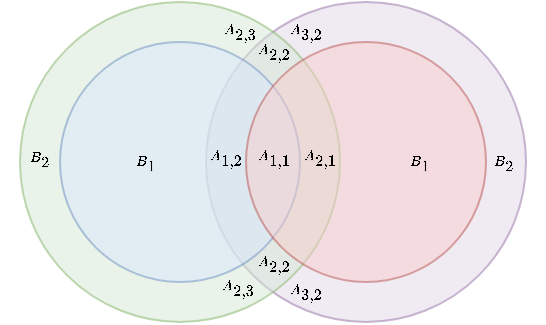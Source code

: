 <mxfile version="20.2.3" type="device"><diagram id="WUBHc-pgt2fzgMRwGX6c" name="Pagina-1"><mxGraphModel dx="361" dy="248" grid="1" gridSize="10" guides="1" tooltips="1" connect="1" arrows="1" fold="1" page="1" pageScale="1" pageWidth="827" pageHeight="1169" math="1" shadow="0"><root><mxCell id="0"/><mxCell id="1" parent="0"/><mxCell id="gHVefr5EZ3KAjAMUDERQ-4" value="" style="ellipse;whiteSpace=wrap;html=1;fillColor=#e1d5e7;strokeColor=#9673a6;opacity=50;" vertex="1" parent="1"><mxGeometry x="273" y="300" width="160" height="160" as="geometry"/></mxCell><mxCell id="gHVefr5EZ3KAjAMUDERQ-3" value="" style="ellipse;whiteSpace=wrap;html=1;fillColor=#d5e8d4;strokeColor=#82b366;opacity=50;fontSize=8;" vertex="1" parent="1"><mxGeometry x="180" y="300" width="160" height="160" as="geometry"/></mxCell><mxCell id="gHVefr5EZ3KAjAMUDERQ-1" value="" style="ellipse;whiteSpace=wrap;html=1;fillColor=#dae8fc;strokeColor=#6c8ebf;opacity=50;fontSize=8;" vertex="1" parent="1"><mxGeometry x="200" y="320" width="120" height="120" as="geometry"/></mxCell><mxCell id="gHVefr5EZ3KAjAMUDERQ-2" value="" style="ellipse;whiteSpace=wrap;html=1;fillColor=#f8cecc;strokeColor=#b85450;opacity=50;" vertex="1" parent="1"><mxGeometry x="293" y="320" width="120" height="120" as="geometry"/></mxCell><mxCell id="gHVefr5EZ3KAjAMUDERQ-7" value="&lt;font style=&quot;font-size: 6px;&quot;&gt;\(A_{1,1}\)&lt;/font&gt;" style="text;html=1;strokeColor=none;fillColor=none;align=center;verticalAlign=middle;whiteSpace=wrap;rounded=0;opacity=50;fontSize=6;" vertex="1" parent="1"><mxGeometry x="287" y="363" width="40" height="30" as="geometry"/></mxCell><mxCell id="gHVefr5EZ3KAjAMUDERQ-8" value="&lt;font style=&quot;font-size: 6px;&quot;&gt;\(A_{1,2}\)&lt;/font&gt;" style="text;html=1;strokeColor=none;fillColor=none;align=center;verticalAlign=middle;whiteSpace=wrap;rounded=0;opacity=50;fontSize=6;" vertex="1" parent="1"><mxGeometry x="263" y="363" width="40" height="30" as="geometry"/></mxCell><mxCell id="gHVefr5EZ3KAjAMUDERQ-9" value="&lt;font style=&quot;font-size: 6px;&quot;&gt;\(A_{2,1}\)&lt;/font&gt;" style="text;html=1;strokeColor=none;fillColor=none;align=center;verticalAlign=middle;whiteSpace=wrap;rounded=0;opacity=50;fontSize=6;" vertex="1" parent="1"><mxGeometry x="310" y="363" width="40" height="30" as="geometry"/></mxCell><mxCell id="gHVefr5EZ3KAjAMUDERQ-12" value="&lt;font style=&quot;font-size: 6px;&quot;&gt;\(A_{2,2}\)&lt;/font&gt;" style="text;html=1;strokeColor=none;fillColor=none;align=center;verticalAlign=middle;whiteSpace=wrap;rounded=0;opacity=50;fontSize=6;" vertex="1" parent="1"><mxGeometry x="287" y="310" width="40" height="30" as="geometry"/></mxCell><mxCell id="gHVefr5EZ3KAjAMUDERQ-13" value="&lt;font style=&quot;font-size: 6px;&quot;&gt;\(A_{2,2}\)&lt;/font&gt;" style="text;html=1;strokeColor=none;fillColor=none;align=center;verticalAlign=middle;whiteSpace=wrap;rounded=0;opacity=50;fontSize=6;" vertex="1" parent="1"><mxGeometry x="287" y="416" width="40" height="30" as="geometry"/></mxCell><mxCell id="gHVefr5EZ3KAjAMUDERQ-14" value="&lt;font style=&quot;font-size: 6px;&quot;&gt;\(A_{2,3}\)&lt;/font&gt;" style="text;html=1;strokeColor=none;fillColor=none;align=center;verticalAlign=middle;whiteSpace=wrap;rounded=0;opacity=50;fontSize=6;" vertex="1" parent="1"><mxGeometry x="270" y="300" width="40" height="30" as="geometry"/></mxCell><mxCell id="gHVefr5EZ3KAjAMUDERQ-15" value="&lt;font style=&quot;font-size: 6px;&quot;&gt;\(A_{2,3}\)&lt;/font&gt;" style="text;html=1;strokeColor=none;fillColor=none;align=center;verticalAlign=middle;whiteSpace=wrap;rounded=0;opacity=50;fontSize=6;" vertex="1" parent="1"><mxGeometry x="269" y="428" width="40" height="30" as="geometry"/></mxCell><mxCell id="gHVefr5EZ3KAjAMUDERQ-16" value="&lt;font style=&quot;font-size: 6px;&quot;&gt;\(A_{3,2}\)&lt;/font&gt;" style="text;html=1;strokeColor=none;fillColor=none;align=center;verticalAlign=middle;whiteSpace=wrap;rounded=0;opacity=50;fontSize=6;" vertex="1" parent="1"><mxGeometry x="303" y="430" width="40" height="30" as="geometry"/></mxCell><mxCell id="gHVefr5EZ3KAjAMUDERQ-17" value="&lt;font style=&quot;font-size: 6px;&quot;&gt;\(A_{3,2}\)&lt;/font&gt;" style="text;html=1;strokeColor=none;fillColor=none;align=center;verticalAlign=middle;whiteSpace=wrap;rounded=0;opacity=50;fontSize=6;" vertex="1" parent="1"><mxGeometry x="303" y="300" width="40" height="30" as="geometry"/></mxCell><mxCell id="gHVefr5EZ3KAjAMUDERQ-20" value="&lt;font style=&quot;font-size: 6px;&quot;&gt;\(B_{1}\)&lt;/font&gt;" style="text;html=1;strokeColor=none;fillColor=none;align=center;verticalAlign=middle;whiteSpace=wrap;rounded=0;opacity=50;fontSize=6;" vertex="1" parent="1"><mxGeometry x="223" y="365" width="40" height="30" as="geometry"/></mxCell><mxCell id="gHVefr5EZ3KAjAMUDERQ-21" value="&lt;font style=&quot;font-size: 6px;&quot;&gt;\(B_{2}\)&lt;/font&gt;" style="text;html=1;strokeColor=none;fillColor=none;align=center;verticalAlign=middle;whiteSpace=wrap;rounded=0;opacity=50;fontSize=6;" vertex="1" parent="1"><mxGeometry x="170" y="363" width="40" height="30" as="geometry"/></mxCell><mxCell id="gHVefr5EZ3KAjAMUDERQ-23" value="&lt;font style=&quot;font-size: 6px;&quot;&gt;\(B_{1}\)&lt;/font&gt;" style="text;html=1;strokeColor=none;fillColor=none;align=center;verticalAlign=middle;whiteSpace=wrap;rounded=0;opacity=50;fontSize=6;" vertex="1" parent="1"><mxGeometry x="360" y="365" width="40" height="30" as="geometry"/></mxCell><mxCell id="gHVefr5EZ3KAjAMUDERQ-24" value="&lt;font style=&quot;font-size: 6px;&quot;&gt;\(B_{2}\)&lt;/font&gt;" style="text;html=1;strokeColor=none;fillColor=none;align=center;verticalAlign=middle;whiteSpace=wrap;rounded=0;opacity=50;fontSize=6;" vertex="1" parent="1"><mxGeometry x="402" y="365" width="40" height="30" as="geometry"/></mxCell></root></mxGraphModel></diagram></mxfile>